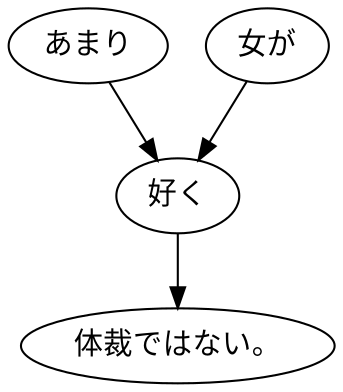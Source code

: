 digraph graph2846 {
	node0 [label="あまり"];
	node1 [label="女が"];
	node2 [label="好く"];
	node3 [label="体裁ではない。"];
	node0 -> node2;
	node1 -> node2;
	node2 -> node3;
}

